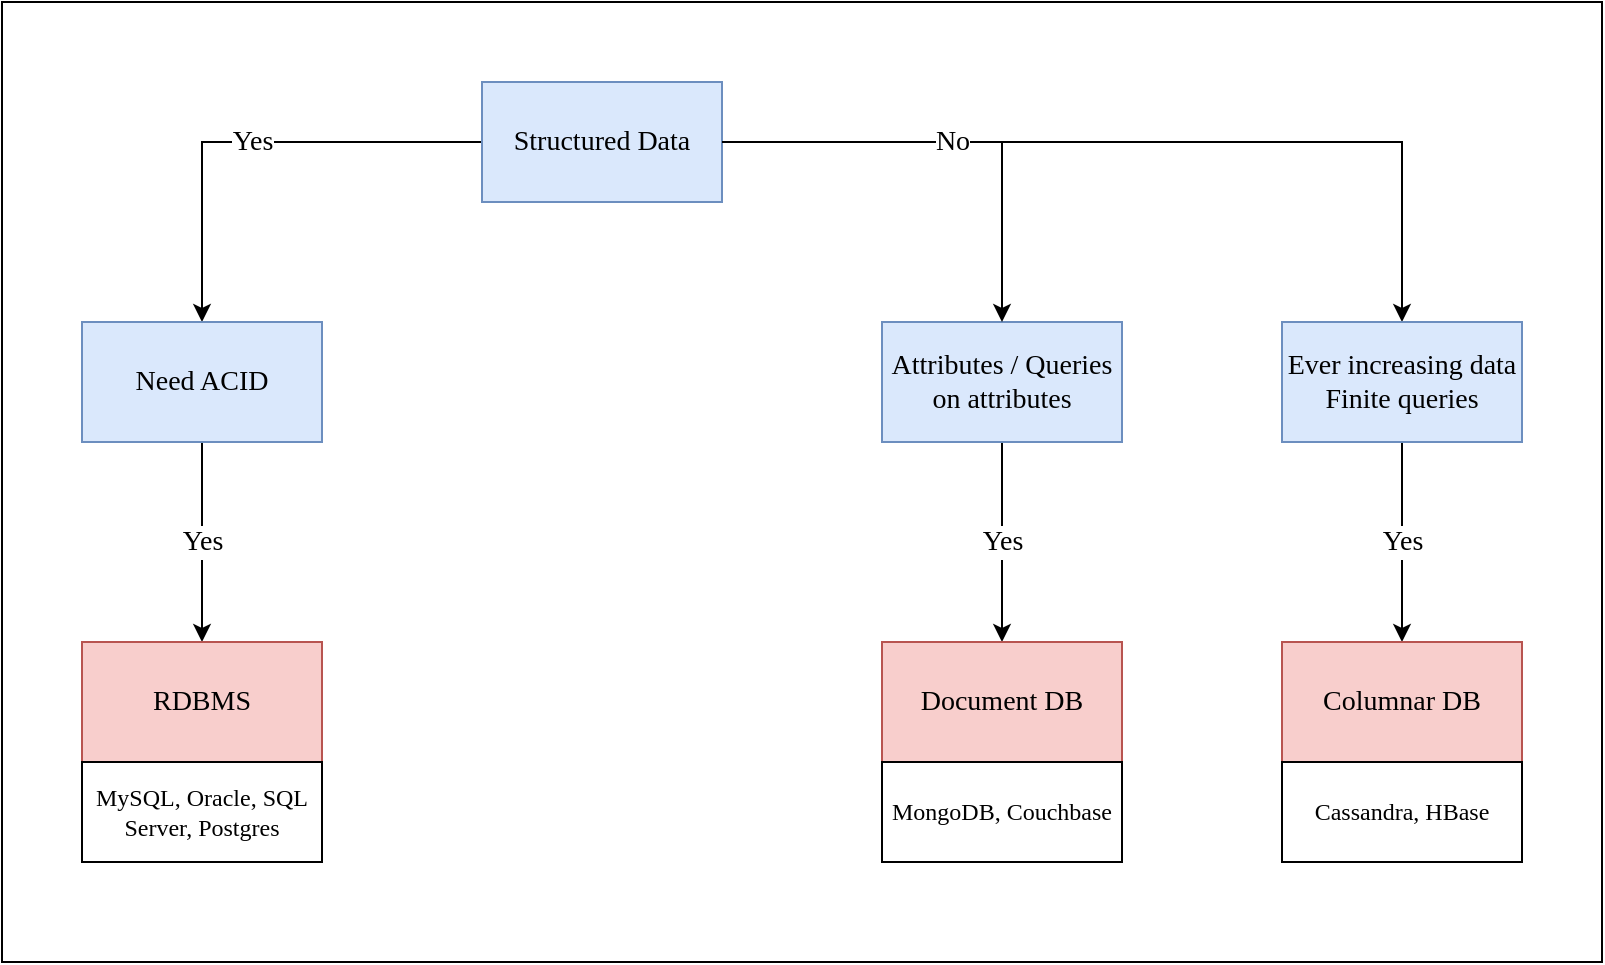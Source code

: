 <mxfile version="15.7.3" type="device"><diagram id="YfvA1VUTk8nx8rLDsE9u" name="Page-1"><mxGraphModel dx="2062" dy="1146" grid="1" gridSize="10" guides="1" tooltips="1" connect="1" arrows="1" fold="1" page="1" pageScale="1" pageWidth="850" pageHeight="1100" math="0" shadow="0"><root><mxCell id="0"/><mxCell id="1" parent="0"/><mxCell id="Fi_U9mj2OPDvkuRXCqLa-19" value="" style="rounded=0;whiteSpace=wrap;html=1;fontFamily=Verdana;fontSize=12;" vertex="1" parent="1"><mxGeometry x="120" y="120" width="800" height="480" as="geometry"/></mxCell><mxCell id="Fi_U9mj2OPDvkuRXCqLa-6" value="Yes" style="edgeStyle=orthogonalEdgeStyle;rounded=0;orthogonalLoop=1;jettySize=auto;html=1;entryX=0.5;entryY=0;entryDx=0;entryDy=0;fontFamily=Verdana;fontSize=14;" edge="1" parent="1" source="Fi_U9mj2OPDvkuRXCqLa-2" target="Fi_U9mj2OPDvkuRXCqLa-4"><mxGeometry relative="1" as="geometry"/></mxCell><mxCell id="Fi_U9mj2OPDvkuRXCqLa-11" style="edgeStyle=orthogonalEdgeStyle;rounded=0;orthogonalLoop=1;jettySize=auto;html=1;fontFamily=Verdana;fontSize=14;" edge="1" parent="1" source="Fi_U9mj2OPDvkuRXCqLa-2" target="Fi_U9mj2OPDvkuRXCqLa-10"><mxGeometry relative="1" as="geometry"/></mxCell><mxCell id="Fi_U9mj2OPDvkuRXCqLa-2" value="Structured Data" style="rounded=0;whiteSpace=wrap;html=1;fontFamily=Verdana;fontSize=14;fillColor=#dae8fc;strokeColor=#6c8ebf;" vertex="1" parent="1"><mxGeometry x="360" y="160" width="120" height="60" as="geometry"/></mxCell><mxCell id="Fi_U9mj2OPDvkuRXCqLa-7" value="Yes" style="edgeStyle=orthogonalEdgeStyle;rounded=0;orthogonalLoop=1;jettySize=auto;html=1;fontFamily=Verdana;fontSize=14;" edge="1" parent="1" source="Fi_U9mj2OPDvkuRXCqLa-4" target="Fi_U9mj2OPDvkuRXCqLa-5"><mxGeometry relative="1" as="geometry"/></mxCell><mxCell id="Fi_U9mj2OPDvkuRXCqLa-4" value="Need ACID" style="rounded=0;whiteSpace=wrap;html=1;fontFamily=Verdana;fontSize=14;fillColor=#dae8fc;strokeColor=#6c8ebf;" vertex="1" parent="1"><mxGeometry x="160" y="280" width="120" height="60" as="geometry"/></mxCell><mxCell id="Fi_U9mj2OPDvkuRXCqLa-5" value="RDBMS" style="rounded=0;whiteSpace=wrap;html=1;fontFamily=Verdana;fontSize=14;fillColor=#f8cecc;strokeColor=#b85450;" vertex="1" parent="1"><mxGeometry x="160" y="440" width="120" height="60" as="geometry"/></mxCell><mxCell id="Fi_U9mj2OPDvkuRXCqLa-14" value="Yes" style="edgeStyle=orthogonalEdgeStyle;rounded=0;orthogonalLoop=1;jettySize=auto;html=1;entryX=0.5;entryY=0;entryDx=0;entryDy=0;fontFamily=Verdana;fontSize=14;" edge="1" parent="1" source="Fi_U9mj2OPDvkuRXCqLa-8" target="Fi_U9mj2OPDvkuRXCqLa-12"><mxGeometry relative="1" as="geometry"/></mxCell><mxCell id="Fi_U9mj2OPDvkuRXCqLa-8" value="Attributes / Queries on attributes" style="rounded=0;whiteSpace=wrap;html=1;fontFamily=Verdana;fontSize=14;fillColor=#dae8fc;strokeColor=#6c8ebf;" vertex="1" parent="1"><mxGeometry x="560" y="280" width="120" height="60" as="geometry"/></mxCell><mxCell id="Fi_U9mj2OPDvkuRXCqLa-15" value="Yes" style="edgeStyle=orthogonalEdgeStyle;rounded=0;orthogonalLoop=1;jettySize=auto;html=1;entryX=0.5;entryY=0;entryDx=0;entryDy=0;fontFamily=Verdana;fontSize=14;" edge="1" parent="1" source="Fi_U9mj2OPDvkuRXCqLa-10" target="Fi_U9mj2OPDvkuRXCqLa-13"><mxGeometry relative="1" as="geometry"/></mxCell><mxCell id="Fi_U9mj2OPDvkuRXCqLa-10" value="Ever increasing data&lt;br&gt;Finite queries" style="rounded=0;whiteSpace=wrap;html=1;fontFamily=Verdana;fontSize=14;fillColor=#dae8fc;strokeColor=#6c8ebf;" vertex="1" parent="1"><mxGeometry x="760" y="280" width="120" height="60" as="geometry"/></mxCell><mxCell id="Fi_U9mj2OPDvkuRXCqLa-12" value="Document DB" style="rounded=0;whiteSpace=wrap;html=1;fontFamily=Verdana;fontSize=14;fillColor=#f8cecc;strokeColor=#b85450;" vertex="1" parent="1"><mxGeometry x="560" y="440" width="120" height="60" as="geometry"/></mxCell><mxCell id="Fi_U9mj2OPDvkuRXCqLa-13" value="Columnar DB" style="rounded=0;whiteSpace=wrap;html=1;fontFamily=Verdana;fontSize=14;fillColor=#f8cecc;strokeColor=#b85450;" vertex="1" parent="1"><mxGeometry x="760" y="440" width="120" height="60" as="geometry"/></mxCell><mxCell id="Fi_U9mj2OPDvkuRXCqLa-16" value="MySQL, Oracle, SQL Server, Postgres" style="rounded=0;whiteSpace=wrap;html=1;fontFamily=Verdana;fontSize=12;" vertex="1" parent="1"><mxGeometry x="160" y="500" width="120" height="50" as="geometry"/></mxCell><mxCell id="Fi_U9mj2OPDvkuRXCqLa-17" value="MongoDB, Couchbase" style="rounded=0;whiteSpace=wrap;html=1;fontFamily=Verdana;fontSize=12;" vertex="1" parent="1"><mxGeometry x="560" y="500" width="120" height="50" as="geometry"/></mxCell><mxCell id="Fi_U9mj2OPDvkuRXCqLa-18" value="Cassandra, HBase" style="rounded=0;whiteSpace=wrap;html=1;fontFamily=Verdana;fontSize=12;" vertex="1" parent="1"><mxGeometry x="760" y="500" width="120" height="50" as="geometry"/></mxCell><mxCell id="Fi_U9mj2OPDvkuRXCqLa-9" value="No" style="edgeStyle=orthogonalEdgeStyle;rounded=0;orthogonalLoop=1;jettySize=auto;html=1;fontFamily=Verdana;fontSize=14;" edge="1" parent="1" source="Fi_U9mj2OPDvkuRXCqLa-2" target="Fi_U9mj2OPDvkuRXCqLa-8"><mxGeometry relative="1" as="geometry"/></mxCell></root></mxGraphModel></diagram></mxfile>